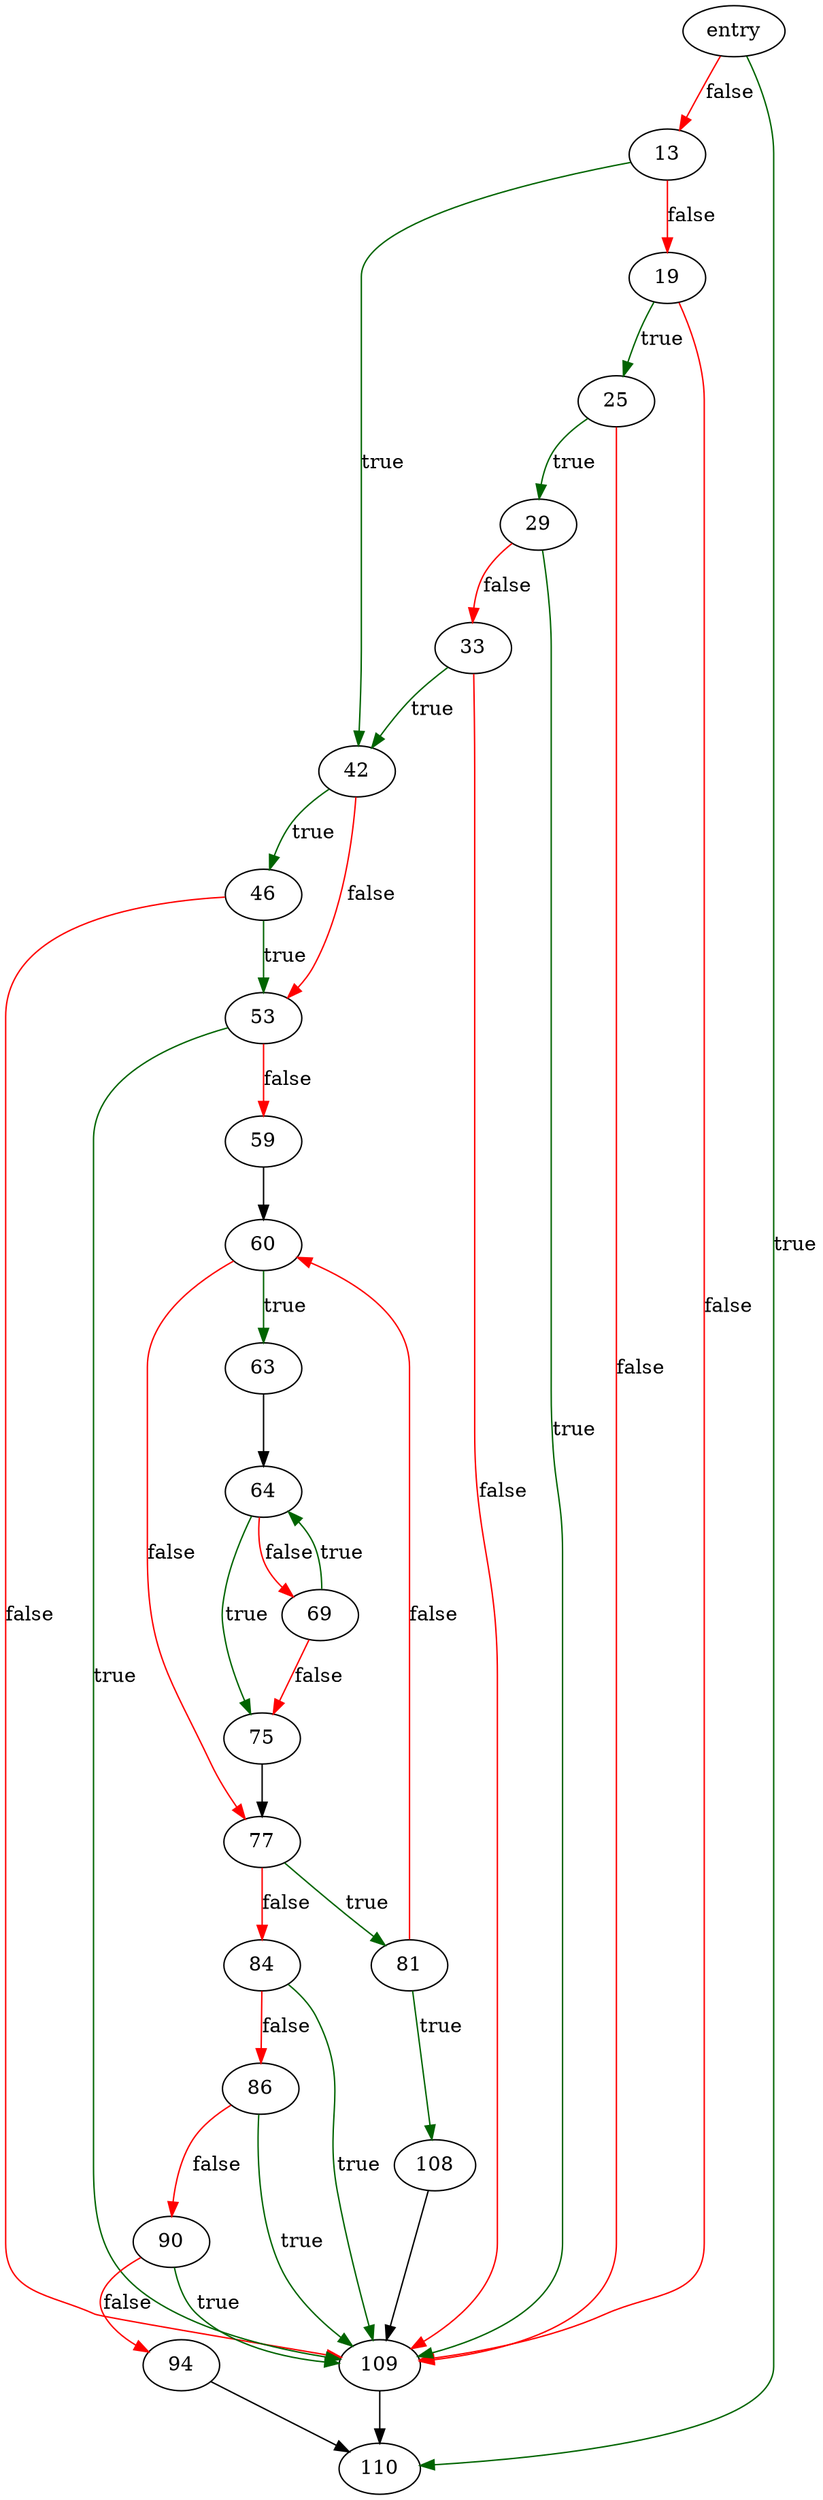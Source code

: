 digraph "hash_initialize" {
	// Node definitions.
	5 [label=entry];
	13;
	19;
	25;
	29;
	33;
	42;
	46;
	53;
	59;
	60;
	63;
	64;
	69;
	75;
	77;
	81;
	84;
	86;
	90;
	94;
	108;
	109;
	110;

	// Edge definitions.
	5 -> 13 [
		color=red
		label=false
	];
	5 -> 110 [
		color=darkgreen
		label=true
	];
	13 -> 19 [
		color=red
		label=false
	];
	13 -> 42 [
		color=darkgreen
		label=true
	];
	19 -> 25 [
		color=darkgreen
		label=true
	];
	19 -> 109 [
		color=red
		label=false
	];
	25 -> 29 [
		color=darkgreen
		label=true
	];
	25 -> 109 [
		color=red
		label=false
	];
	29 -> 33 [
		color=red
		label=false
	];
	29 -> 109 [
		color=darkgreen
		label=true
	];
	33 -> 42 [
		color=darkgreen
		label=true
	];
	33 -> 109 [
		color=red
		label=false
	];
	42 -> 46 [
		color=darkgreen
		label=true
	];
	42 -> 53 [
		color=red
		label=false
	];
	46 -> 53 [
		color=darkgreen
		label=true
	];
	46 -> 109 [
		color=red
		label=false
	];
	53 -> 59 [
		color=red
		label=false
	];
	53 -> 109 [
		color=darkgreen
		label=true
	];
	59 -> 60;
	60 -> 63 [
		color=darkgreen
		label=true
	];
	60 -> 77 [
		color=red
		label=false
	];
	63 -> 64;
	64 -> 69 [
		color=red
		label=false
	];
	64 -> 75 [
		color=darkgreen
		label=true
	];
	69 -> 64 [
		color=darkgreen
		label=true
	];
	69 -> 75 [
		color=red
		label=false
	];
	75 -> 77;
	77 -> 81 [
		color=darkgreen
		label=true
	];
	77 -> 84 [
		color=red
		label=false
	];
	81 -> 60 [
		color=red
		label=false
	];
	81 -> 108 [
		color=darkgreen
		label=true
	];
	84 -> 86 [
		color=red
		label=false
	];
	84 -> 109 [
		color=darkgreen
		label=true
	];
	86 -> 90 [
		color=red
		label=false
	];
	86 -> 109 [
		color=darkgreen
		label=true
	];
	90 -> 94 [
		color=red
		label=false
	];
	90 -> 109 [
		color=darkgreen
		label=true
	];
	94 -> 110;
	108 -> 109;
	109 -> 110;
}